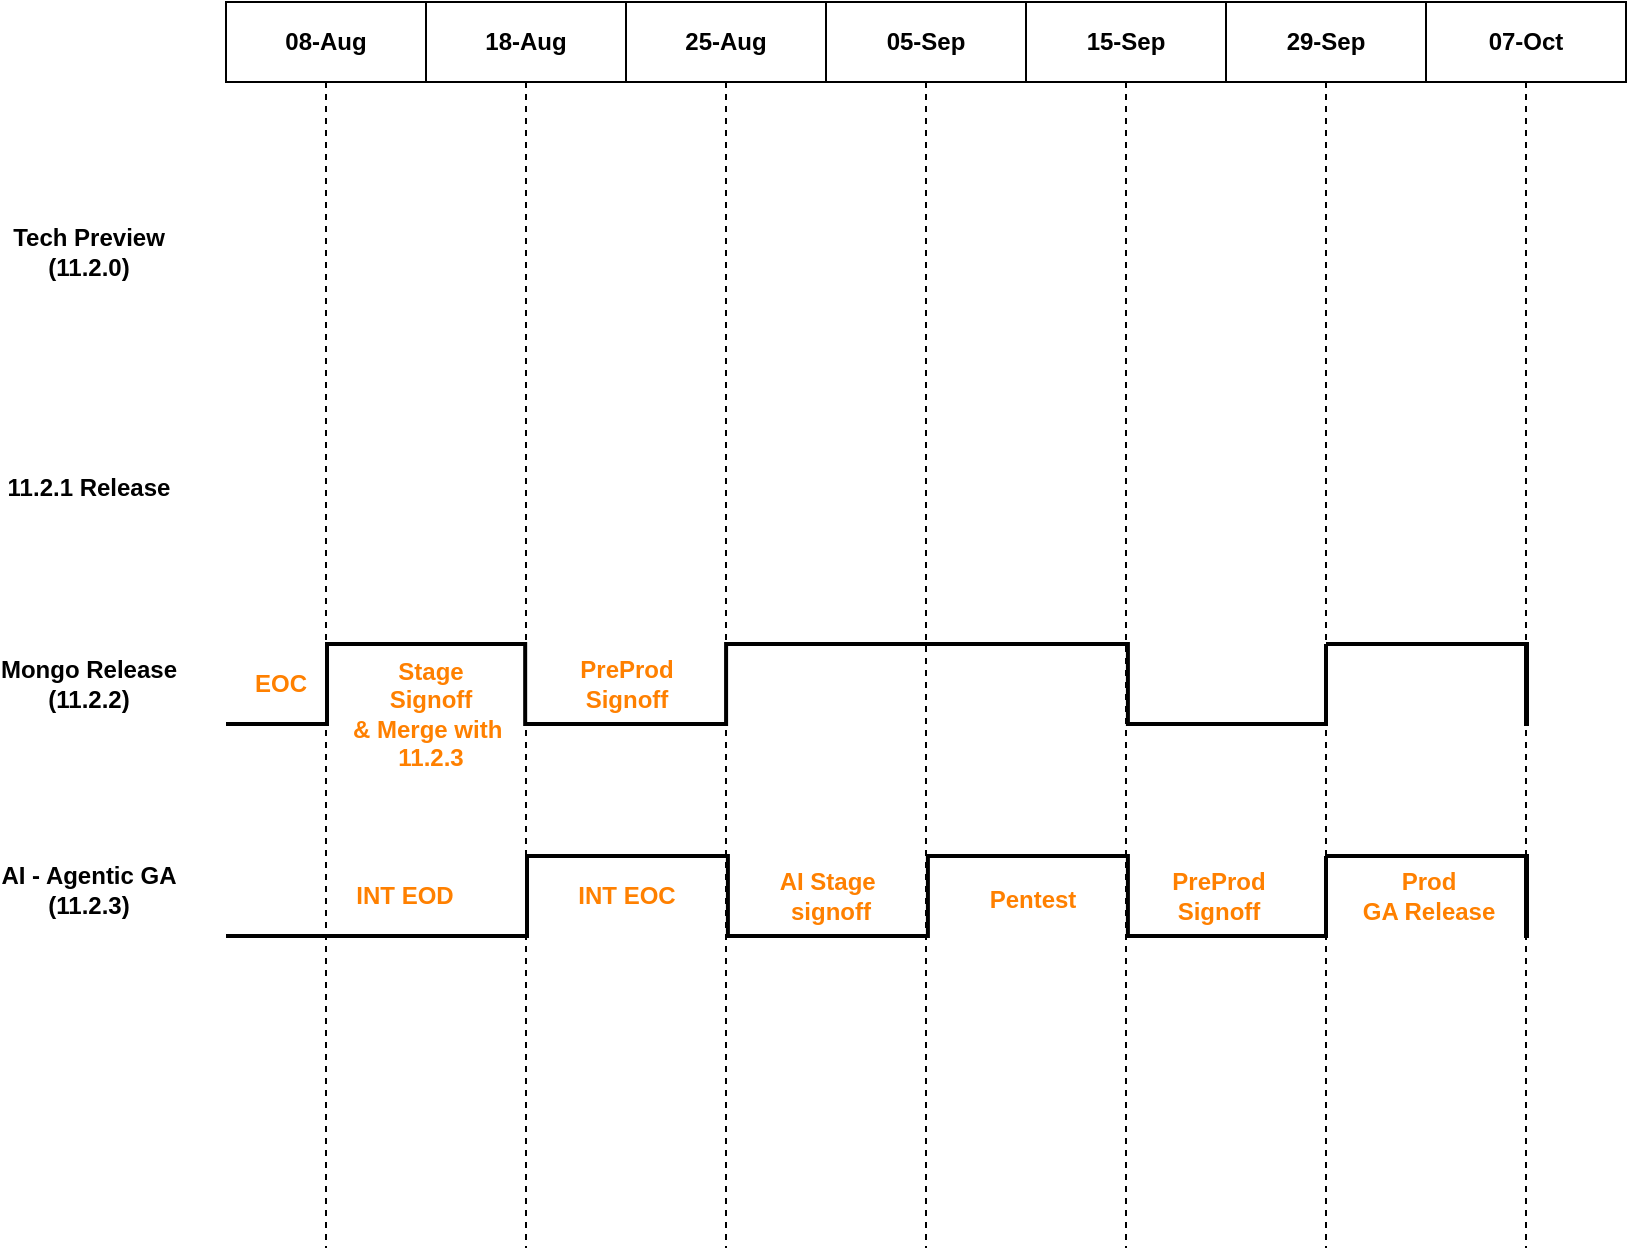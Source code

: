 <mxfile version="28.0.7">
  <diagram name="Page-1" id="ZPpwO8pED5HudYQ8jas2">
    <mxGraphModel dx="1235" dy="797" grid="0" gridSize="10" guides="1" tooltips="1" connect="1" arrows="1" fold="1" page="1" pageScale="1" pageWidth="850" pageHeight="1100" math="0" shadow="0">
      <root>
        <mxCell id="0" />
        <mxCell id="1" parent="0" />
        <mxCell id="3D1PrdTJ9IL0VZI-XMwe-2" value="" style="verticalLabelPosition=bottom;html=1;verticalAlign=top;strokeWidth=2;shape=mxgraph.lean_mapping.timeline2;dx1=0;dy1=1;dx2=150.5;dy2=0.495;dx3=250.955;dy3=0.995;dx4=350.955;dy4=0.052;dx5=450.955;dy5=0.78;dy6=0;" vertex="1" parent="1">
          <mxGeometry x="137" y="515" width="550" height="40" as="geometry" />
        </mxCell>
        <mxCell id="3D1PrdTJ9IL0VZI-XMwe-6" value="&lt;b&gt;08-Aug&lt;/b&gt;" style="shape=umlLifeline;perimeter=lifelinePerimeter;whiteSpace=wrap;html=1;container=1;dropTarget=0;collapsible=0;recursiveResize=0;outlineConnect=0;portConstraint=eastwest;newEdgeStyle={&quot;curved&quot;:0,&quot;rounded&quot;:0};" vertex="1" parent="1">
          <mxGeometry x="137" y="88" width="100" height="623" as="geometry" />
        </mxCell>
        <mxCell id="3D1PrdTJ9IL0VZI-XMwe-8" value="&lt;b&gt;18-Aug&lt;/b&gt;" style="shape=umlLifeline;perimeter=lifelinePerimeter;whiteSpace=wrap;html=1;container=1;dropTarget=0;collapsible=0;recursiveResize=0;outlineConnect=0;portConstraint=eastwest;newEdgeStyle={&quot;curved&quot;:0,&quot;rounded&quot;:0};" vertex="1" parent="1">
          <mxGeometry x="237" y="88" width="100" height="623" as="geometry" />
        </mxCell>
        <mxCell id="3D1PrdTJ9IL0VZI-XMwe-9" value="&lt;b&gt;25-Aug&lt;/b&gt;" style="shape=umlLifeline;perimeter=lifelinePerimeter;whiteSpace=wrap;html=1;container=1;dropTarget=0;collapsible=0;recursiveResize=0;outlineConnect=0;portConstraint=eastwest;newEdgeStyle={&quot;curved&quot;:0,&quot;rounded&quot;:0};" vertex="1" parent="1">
          <mxGeometry x="337" y="88" width="100" height="623" as="geometry" />
        </mxCell>
        <mxCell id="3D1PrdTJ9IL0VZI-XMwe-10" value="&lt;b&gt;05-Sep&lt;/b&gt;" style="shape=umlLifeline;perimeter=lifelinePerimeter;whiteSpace=wrap;html=1;container=1;dropTarget=0;collapsible=0;recursiveResize=0;outlineConnect=0;portConstraint=eastwest;newEdgeStyle={&quot;curved&quot;:0,&quot;rounded&quot;:0};" vertex="1" parent="1">
          <mxGeometry x="437" y="88" width="100" height="623" as="geometry" />
        </mxCell>
        <mxCell id="3D1PrdTJ9IL0VZI-XMwe-11" value="&lt;b&gt;15-Sep&lt;/b&gt;" style="shape=umlLifeline;perimeter=lifelinePerimeter;whiteSpace=wrap;html=1;container=1;dropTarget=0;collapsible=0;recursiveResize=0;outlineConnect=0;portConstraint=eastwest;newEdgeStyle={&quot;curved&quot;:0,&quot;rounded&quot;:0};" vertex="1" parent="1">
          <mxGeometry x="537" y="88" width="100" height="623" as="geometry" />
        </mxCell>
        <mxCell id="3D1PrdTJ9IL0VZI-XMwe-12" value="&lt;b&gt;29-Sep&lt;/b&gt;" style="shape=umlLifeline;perimeter=lifelinePerimeter;whiteSpace=wrap;html=1;container=1;dropTarget=0;collapsible=0;recursiveResize=0;outlineConnect=0;portConstraint=eastwest;newEdgeStyle={&quot;curved&quot;:0,&quot;rounded&quot;:0};" vertex="1" parent="1">
          <mxGeometry x="637" y="88" width="100" height="623" as="geometry" />
        </mxCell>
        <mxCell id="3D1PrdTJ9IL0VZI-XMwe-13" value="&lt;b&gt;07-Oct&lt;/b&gt;" style="shape=umlLifeline;perimeter=lifelinePerimeter;whiteSpace=wrap;html=1;container=1;dropTarget=0;collapsible=0;recursiveResize=0;outlineConnect=0;portConstraint=eastwest;newEdgeStyle={&quot;curved&quot;:0,&quot;rounded&quot;:0};" vertex="1" parent="1">
          <mxGeometry x="737" y="88" width="100" height="623" as="geometry" />
        </mxCell>
        <mxCell id="3D1PrdTJ9IL0VZI-XMwe-14" value="Tech Preview&lt;div&gt;(11.2.0)&lt;/div&gt;" style="text;align=center;fontStyle=1;verticalAlign=middle;spacingLeft=3;spacingRight=3;strokeColor=none;rotatable=0;points=[[0,0.5],[1,0.5]];portConstraint=eastwest;html=1;" vertex="1" parent="1">
          <mxGeometry x="28" y="200" width="80" height="26" as="geometry" />
        </mxCell>
        <mxCell id="3D1PrdTJ9IL0VZI-XMwe-15" value="11.2.1 Release" style="text;align=center;fontStyle=1;verticalAlign=middle;spacingLeft=3;spacingRight=3;strokeColor=none;rotatable=0;points=[[0,0.5],[1,0.5]];portConstraint=eastwest;html=1;" vertex="1" parent="1">
          <mxGeometry x="28" y="318" width="80" height="26" as="geometry" />
        </mxCell>
        <mxCell id="3D1PrdTJ9IL0VZI-XMwe-16" value="Mongo Release&lt;div&gt;(11.2.2)&lt;/div&gt;" style="text;align=center;fontStyle=1;verticalAlign=middle;spacingLeft=3;spacingRight=3;strokeColor=none;rotatable=0;points=[[0,0.5],[1,0.5]];portConstraint=eastwest;html=1;" vertex="1" parent="1">
          <mxGeometry x="28" y="416" width="80" height="26" as="geometry" />
        </mxCell>
        <mxCell id="3D1PrdTJ9IL0VZI-XMwe-17" value="&lt;div&gt;AI - Agentic GA&lt;/div&gt;&lt;div&gt;(11.2.3)&lt;/div&gt;" style="text;align=center;fontStyle=1;verticalAlign=middle;spacingLeft=3;spacingRight=3;strokeColor=none;rotatable=0;points=[[0,0.5],[1,0.5]];portConstraint=eastwest;html=1;" vertex="1" parent="1">
          <mxGeometry x="28" y="519" width="80" height="26" as="geometry" />
        </mxCell>
        <mxCell id="3D1PrdTJ9IL0VZI-XMwe-19" value="INT EOD" style="text;align=center;fontStyle=1;verticalAlign=middle;spacingLeft=3;spacingRight=3;strokeColor=none;rotatable=0;points=[[0,0.5],[1,0.5]];portConstraint=eastwest;html=1;fontColor=#FF8000;" vertex="1" parent="1">
          <mxGeometry x="186" y="522" width="80" height="26" as="geometry" />
        </mxCell>
        <mxCell id="3D1PrdTJ9IL0VZI-XMwe-20" value="INT EOC" style="text;align=center;fontStyle=1;verticalAlign=middle;spacingLeft=3;spacingRight=3;strokeColor=none;rotatable=0;points=[[0,0.5],[1,0.5]];portConstraint=eastwest;html=1;fontColor=#FF8000;" vertex="1" parent="1">
          <mxGeometry x="297" y="522" width="80" height="26" as="geometry" />
        </mxCell>
        <mxCell id="3D1PrdTJ9IL0VZI-XMwe-21" value="AI Stage&amp;nbsp;&lt;div&gt;signoff&lt;/div&gt;" style="text;align=center;fontStyle=1;verticalAlign=middle;spacingLeft=3;spacingRight=3;strokeColor=none;rotatable=0;points=[[0,0.5],[1,0.5]];portConstraint=eastwest;html=1;fontColor=#FF8000;" vertex="1" parent="1">
          <mxGeometry x="399" y="522" width="80" height="26" as="geometry" />
        </mxCell>
        <mxCell id="3D1PrdTJ9IL0VZI-XMwe-22" value="Pentest" style="text;align=center;fontStyle=1;verticalAlign=middle;spacingLeft=3;spacingRight=3;strokeColor=none;rotatable=0;points=[[0,0.5],[1,0.5]];portConstraint=eastwest;html=1;fontColor=#FF8000;" vertex="1" parent="1">
          <mxGeometry x="500" y="524" width="80" height="26" as="geometry" />
        </mxCell>
        <mxCell id="3D1PrdTJ9IL0VZI-XMwe-23" value="PreProd&lt;div&gt;Signoff&lt;/div&gt;" style="text;align=center;fontStyle=1;verticalAlign=middle;spacingLeft=3;spacingRight=3;strokeColor=none;rotatable=0;points=[[0,0.5],[1,0.5]];portConstraint=eastwest;html=1;fontColor=#FF8000;" vertex="1" parent="1">
          <mxGeometry x="593" y="522" width="80" height="26" as="geometry" />
        </mxCell>
        <mxCell id="3D1PrdTJ9IL0VZI-XMwe-24" value="" style="verticalLabelPosition=bottom;html=1;verticalAlign=top;strokeWidth=2;shape=mxgraph.lean_mapping.timeline2;dx1=0;dy1=0.139;dx2=0;dy2=0;dx3=100.5;dy3=1;dx4=100.5;dy4=0.461;dx5=100.5;dy5=1;dy6=0;" vertex="1" parent="1">
          <mxGeometry x="687" y="515" width="100" height="40" as="geometry" />
        </mxCell>
        <mxCell id="3D1PrdTJ9IL0VZI-XMwe-25" value="Prod&lt;div&gt;GA Release&lt;/div&gt;" style="text;align=center;fontStyle=1;verticalAlign=middle;spacingLeft=3;spacingRight=3;strokeColor=none;rotatable=0;points=[[0,0.5],[1,0.5]];portConstraint=eastwest;html=1;fontColor=#FF8000;" vertex="1" parent="1">
          <mxGeometry x="698" y="522" width="80" height="26" as="geometry" />
        </mxCell>
        <mxCell id="3D1PrdTJ9IL0VZI-XMwe-26" value="" style="verticalLabelPosition=bottom;html=1;verticalAlign=top;strokeWidth=2;shape=mxgraph.lean_mapping.timeline2;dx1=0;dy1=1;dx2=50.5;dy2=0.316;dx3=149.591;dy3=1;dx4=250.045;dy4=0;dx5=450.955;dy5=0.78;dy6=0;" vertex="1" parent="1">
          <mxGeometry x="137" y="409" width="550" height="40" as="geometry" />
        </mxCell>
        <mxCell id="3D1PrdTJ9IL0VZI-XMwe-27" value="EOC" style="text;align=center;fontStyle=1;verticalAlign=middle;spacingLeft=3;spacingRight=3;strokeColor=none;rotatable=0;points=[[0,0.5],[1,0.5]];portConstraint=eastwest;html=1;fontColor=#FF8000;" vertex="1" parent="1">
          <mxGeometry x="124" y="416" width="80" height="26" as="geometry" />
        </mxCell>
        <mxCell id="3D1PrdTJ9IL0VZI-XMwe-28" value="Stage&lt;div&gt;Signoff&lt;br&gt;&amp;amp; Merge with&amp;nbsp;&lt;/div&gt;&lt;div&gt;11.2.3&lt;/div&gt;" style="text;align=center;fontStyle=1;verticalAlign=middle;spacingLeft=3;spacingRight=3;strokeColor=none;rotatable=0;points=[[0,0.5],[1,0.5]];portConstraint=eastwest;html=1;fontColor=#FF8000;" vertex="1" parent="1">
          <mxGeometry x="199" y="431" width="80" height="26" as="geometry" />
        </mxCell>
        <mxCell id="3D1PrdTJ9IL0VZI-XMwe-31" value="PreProd&lt;div&gt;Signoff&lt;/div&gt;" style="text;align=center;fontStyle=1;verticalAlign=middle;spacingLeft=3;spacingRight=3;strokeColor=none;rotatable=0;points=[[0,0.5],[1,0.5]];portConstraint=eastwest;html=1;fontColor=#FF8000;" vertex="1" parent="1">
          <mxGeometry x="297" y="416" width="80" height="26" as="geometry" />
        </mxCell>
        <mxCell id="3D1PrdTJ9IL0VZI-XMwe-32" value="" style="verticalLabelPosition=bottom;html=1;verticalAlign=top;strokeWidth=2;shape=mxgraph.lean_mapping.timeline2;dx1=0;dy1=0.139;dx2=0;dy2=0;dx3=100.5;dy3=1;dx4=100.5;dy4=0.461;dx5=100.5;dy5=1;dy6=0;" vertex="1" parent="1">
          <mxGeometry x="687" y="409" width="100" height="40" as="geometry" />
        </mxCell>
      </root>
    </mxGraphModel>
  </diagram>
</mxfile>
